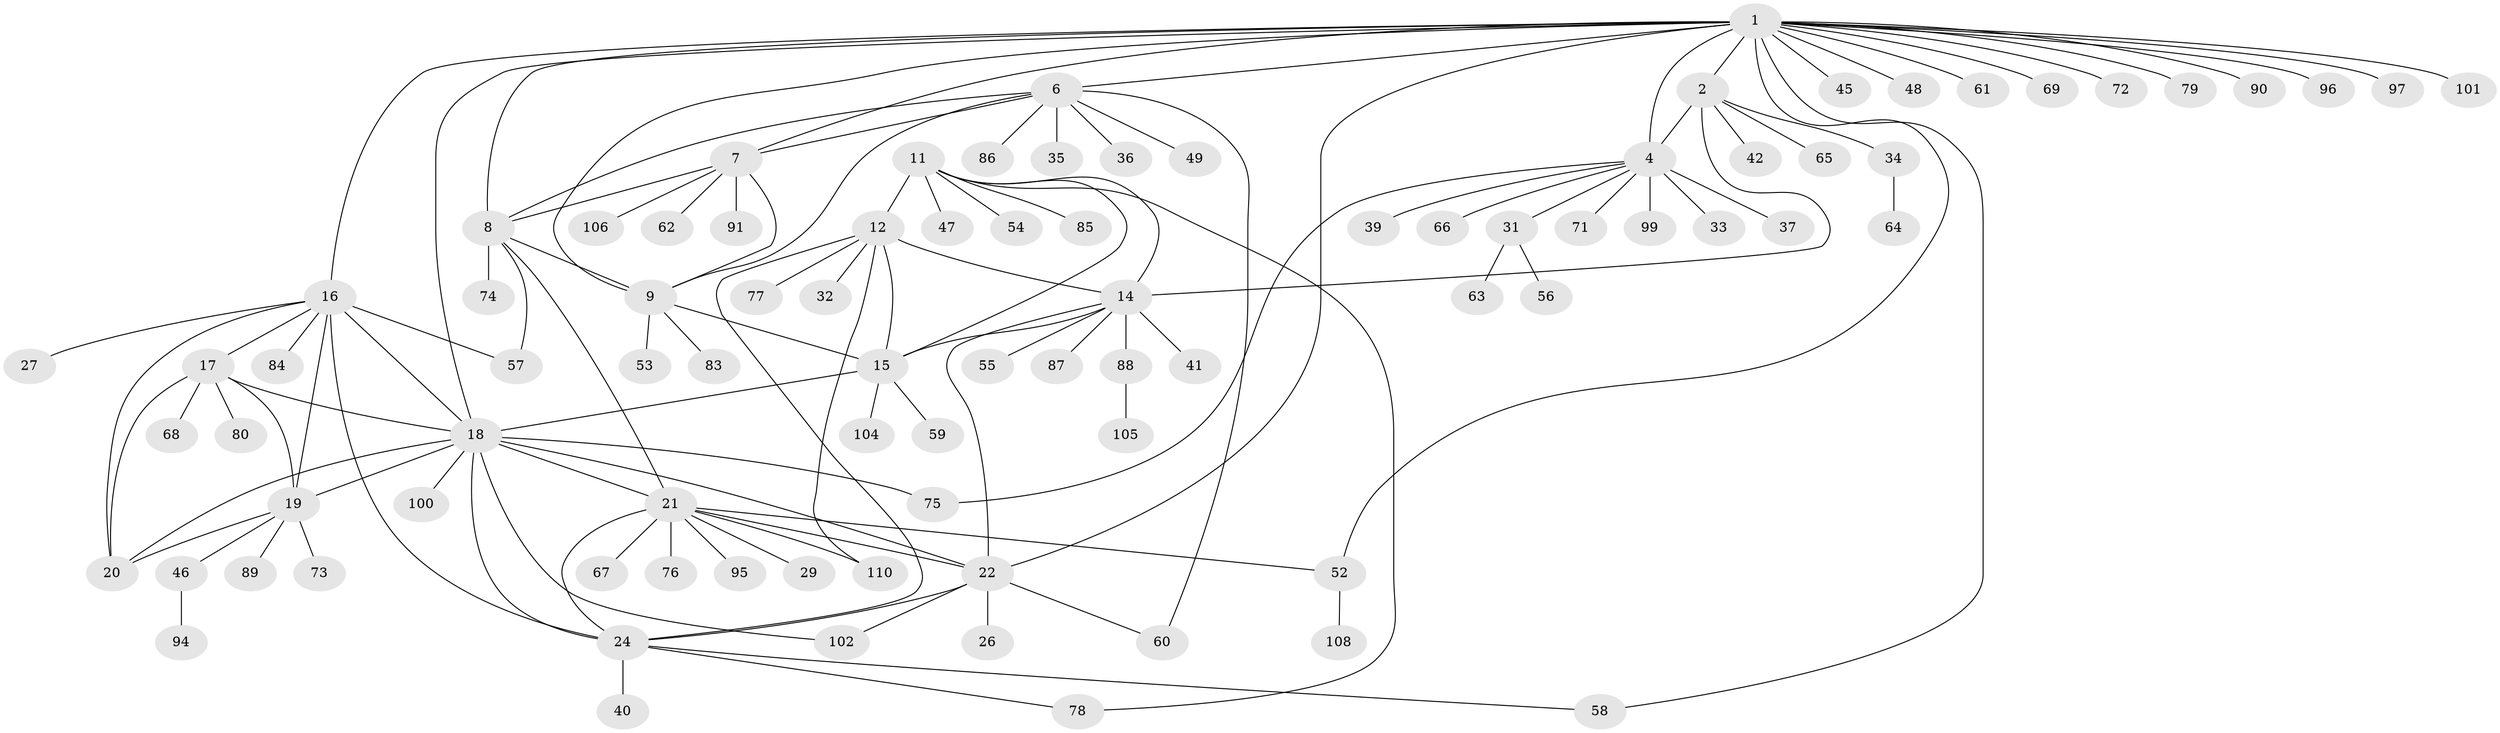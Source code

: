 // Generated by graph-tools (version 1.1) at 2025/52/02/27/25 19:52:13]
// undirected, 88 vertices, 122 edges
graph export_dot {
graph [start="1"]
  node [color=gray90,style=filled];
  1 [super="+10"];
  2 [super="+3"];
  4 [super="+5"];
  6 [super="+43"];
  7 [super="+50"];
  8 [super="+44"];
  9 [super="+103"];
  11 [super="+109"];
  12 [super="+13"];
  14 [super="+98"];
  15 [super="+30"];
  16 [super="+28"];
  17 [super="+38"];
  18 [super="+23"];
  19 [super="+81"];
  20;
  21 [super="+25"];
  22 [super="+51"];
  24 [super="+107"];
  26;
  27;
  29;
  31 [super="+93"];
  32;
  33;
  34;
  35;
  36;
  37;
  39;
  40;
  41;
  42;
  45;
  46;
  47;
  48;
  49;
  52;
  53;
  54;
  55;
  56;
  57;
  58;
  59;
  60;
  61;
  62;
  63;
  64 [super="+92"];
  65;
  66;
  67 [super="+70"];
  68;
  69;
  71;
  72;
  73;
  74;
  75;
  76 [super="+82"];
  77;
  78;
  79;
  80;
  83;
  84;
  85;
  86;
  87;
  88;
  89;
  90;
  91;
  94;
  95;
  96;
  97;
  99;
  100;
  101;
  102;
  104;
  105;
  106;
  108;
  110;
  1 -- 2 [weight=2];
  1 -- 4 [weight=2];
  1 -- 18;
  1 -- 22;
  1 -- 48;
  1 -- 69;
  1 -- 72;
  1 -- 79;
  1 -- 90;
  1 -- 96;
  1 -- 97;
  1 -- 101;
  1 -- 6;
  1 -- 7;
  1 -- 8;
  1 -- 9;
  1 -- 45;
  1 -- 16;
  1 -- 52;
  1 -- 58;
  1 -- 61;
  2 -- 4 [weight=4];
  2 -- 65;
  2 -- 34;
  2 -- 42;
  2 -- 14;
  4 -- 31;
  4 -- 37;
  4 -- 66;
  4 -- 71;
  4 -- 99;
  4 -- 33;
  4 -- 39;
  4 -- 75;
  6 -- 7;
  6 -- 8;
  6 -- 9;
  6 -- 35;
  6 -- 36;
  6 -- 49;
  6 -- 60;
  6 -- 86;
  7 -- 8;
  7 -- 9;
  7 -- 62;
  7 -- 91;
  7 -- 106;
  8 -- 9;
  8 -- 21;
  8 -- 57;
  8 -- 74;
  9 -- 15;
  9 -- 53;
  9 -- 83;
  11 -- 12 [weight=2];
  11 -- 14;
  11 -- 15;
  11 -- 47;
  11 -- 54;
  11 -- 78;
  11 -- 85;
  12 -- 14 [weight=2];
  12 -- 15 [weight=2];
  12 -- 32;
  12 -- 24;
  12 -- 77;
  12 -- 110;
  14 -- 15;
  14 -- 41;
  14 -- 55;
  14 -- 87;
  14 -- 88;
  14 -- 22;
  15 -- 18;
  15 -- 59;
  15 -- 104;
  16 -- 17;
  16 -- 18;
  16 -- 19;
  16 -- 20;
  16 -- 27;
  16 -- 57;
  16 -- 84;
  16 -- 24;
  17 -- 18;
  17 -- 19;
  17 -- 20;
  17 -- 68;
  17 -- 80;
  18 -- 19;
  18 -- 20;
  18 -- 75;
  18 -- 100;
  18 -- 102;
  18 -- 24;
  18 -- 21 [weight=2];
  18 -- 22;
  19 -- 20;
  19 -- 46;
  19 -- 73;
  19 -- 89;
  21 -- 22 [weight=2];
  21 -- 24 [weight=2];
  21 -- 29;
  21 -- 52;
  21 -- 76;
  21 -- 95;
  21 -- 110;
  21 -- 67;
  22 -- 24;
  22 -- 26;
  22 -- 102;
  22 -- 60;
  24 -- 40;
  24 -- 58;
  24 -- 78;
  31 -- 56;
  31 -- 63;
  34 -- 64;
  46 -- 94;
  52 -- 108;
  88 -- 105;
}
